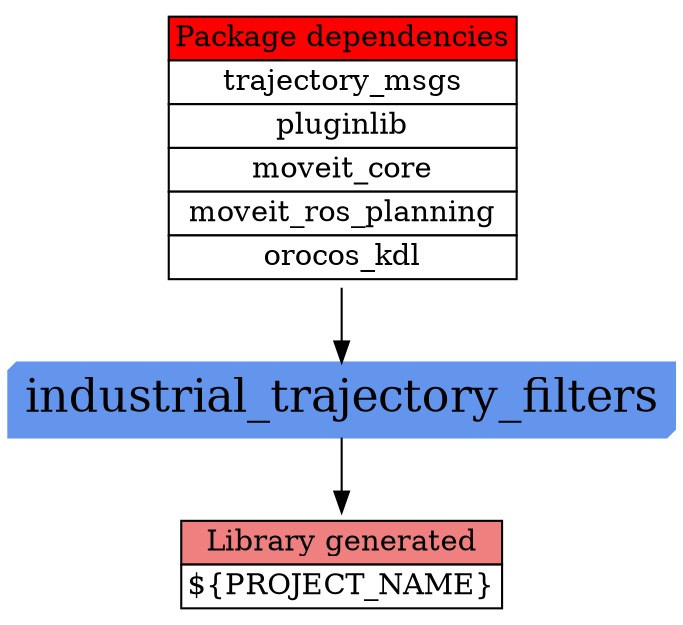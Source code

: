 digraph PkgGenerationGraph {
nodesep=0.1;
node [ shape=plaintext];
industrial_trajectory_filters [ shape=box3d style=filled color="#6495ED" fontsize=22];
find_package [ label=<<table BGCOLOR="#FFFFFF" BORDER="0" CELLBORDER="1" CELLSPACING="0">
  <tr>
    <td ALIGN="CENTER" BGCOLOR="#FF0000" COLSPAN="1">Package dependencies</td>
  </tr>
  <tr>
    <td ALIGN="CENTER" BGCOLOR="#FFFFFF" COLSPAN="1">trajectory_msgs</td>
  </tr>
  <tr>
    <td ALIGN="CENTER" BGCOLOR="#FFFFFF" COLSPAN="1">pluginlib</td>
  </tr>
  <tr>
    <td ALIGN="CENTER" BGCOLOR="#FFFFFF" COLSPAN="1">moveit_core</td>
  </tr>
  <tr>
    <td ALIGN="CENTER" BGCOLOR="#FFFFFF" COLSPAN="1">moveit_ros_planning</td>
  </tr>
  <tr>
    <td ALIGN="CENTER" BGCOLOR="#FFFFFF" COLSPAN="1">orocos_kdl</td>
  </tr>
</table>
>];
add_library [ label=<<table BGCOLOR="#FFFFFF" BORDER="0" CELLBORDER="1" CELLSPACING="0">
  <tr>
    <td ALIGN="CENTER" BGCOLOR="#F08080" COLSPAN="1">Library generated</td>
  </tr>
  <tr>
    <td ALIGN="CENTER" BGCOLOR="#FFFFFF" COLSPAN="1">${PROJECT_NAME}</td>
  </tr>
</table>
>];
find_package -> industrial_trajectory_filters;
industrial_trajectory_filters -> add_library;
}
